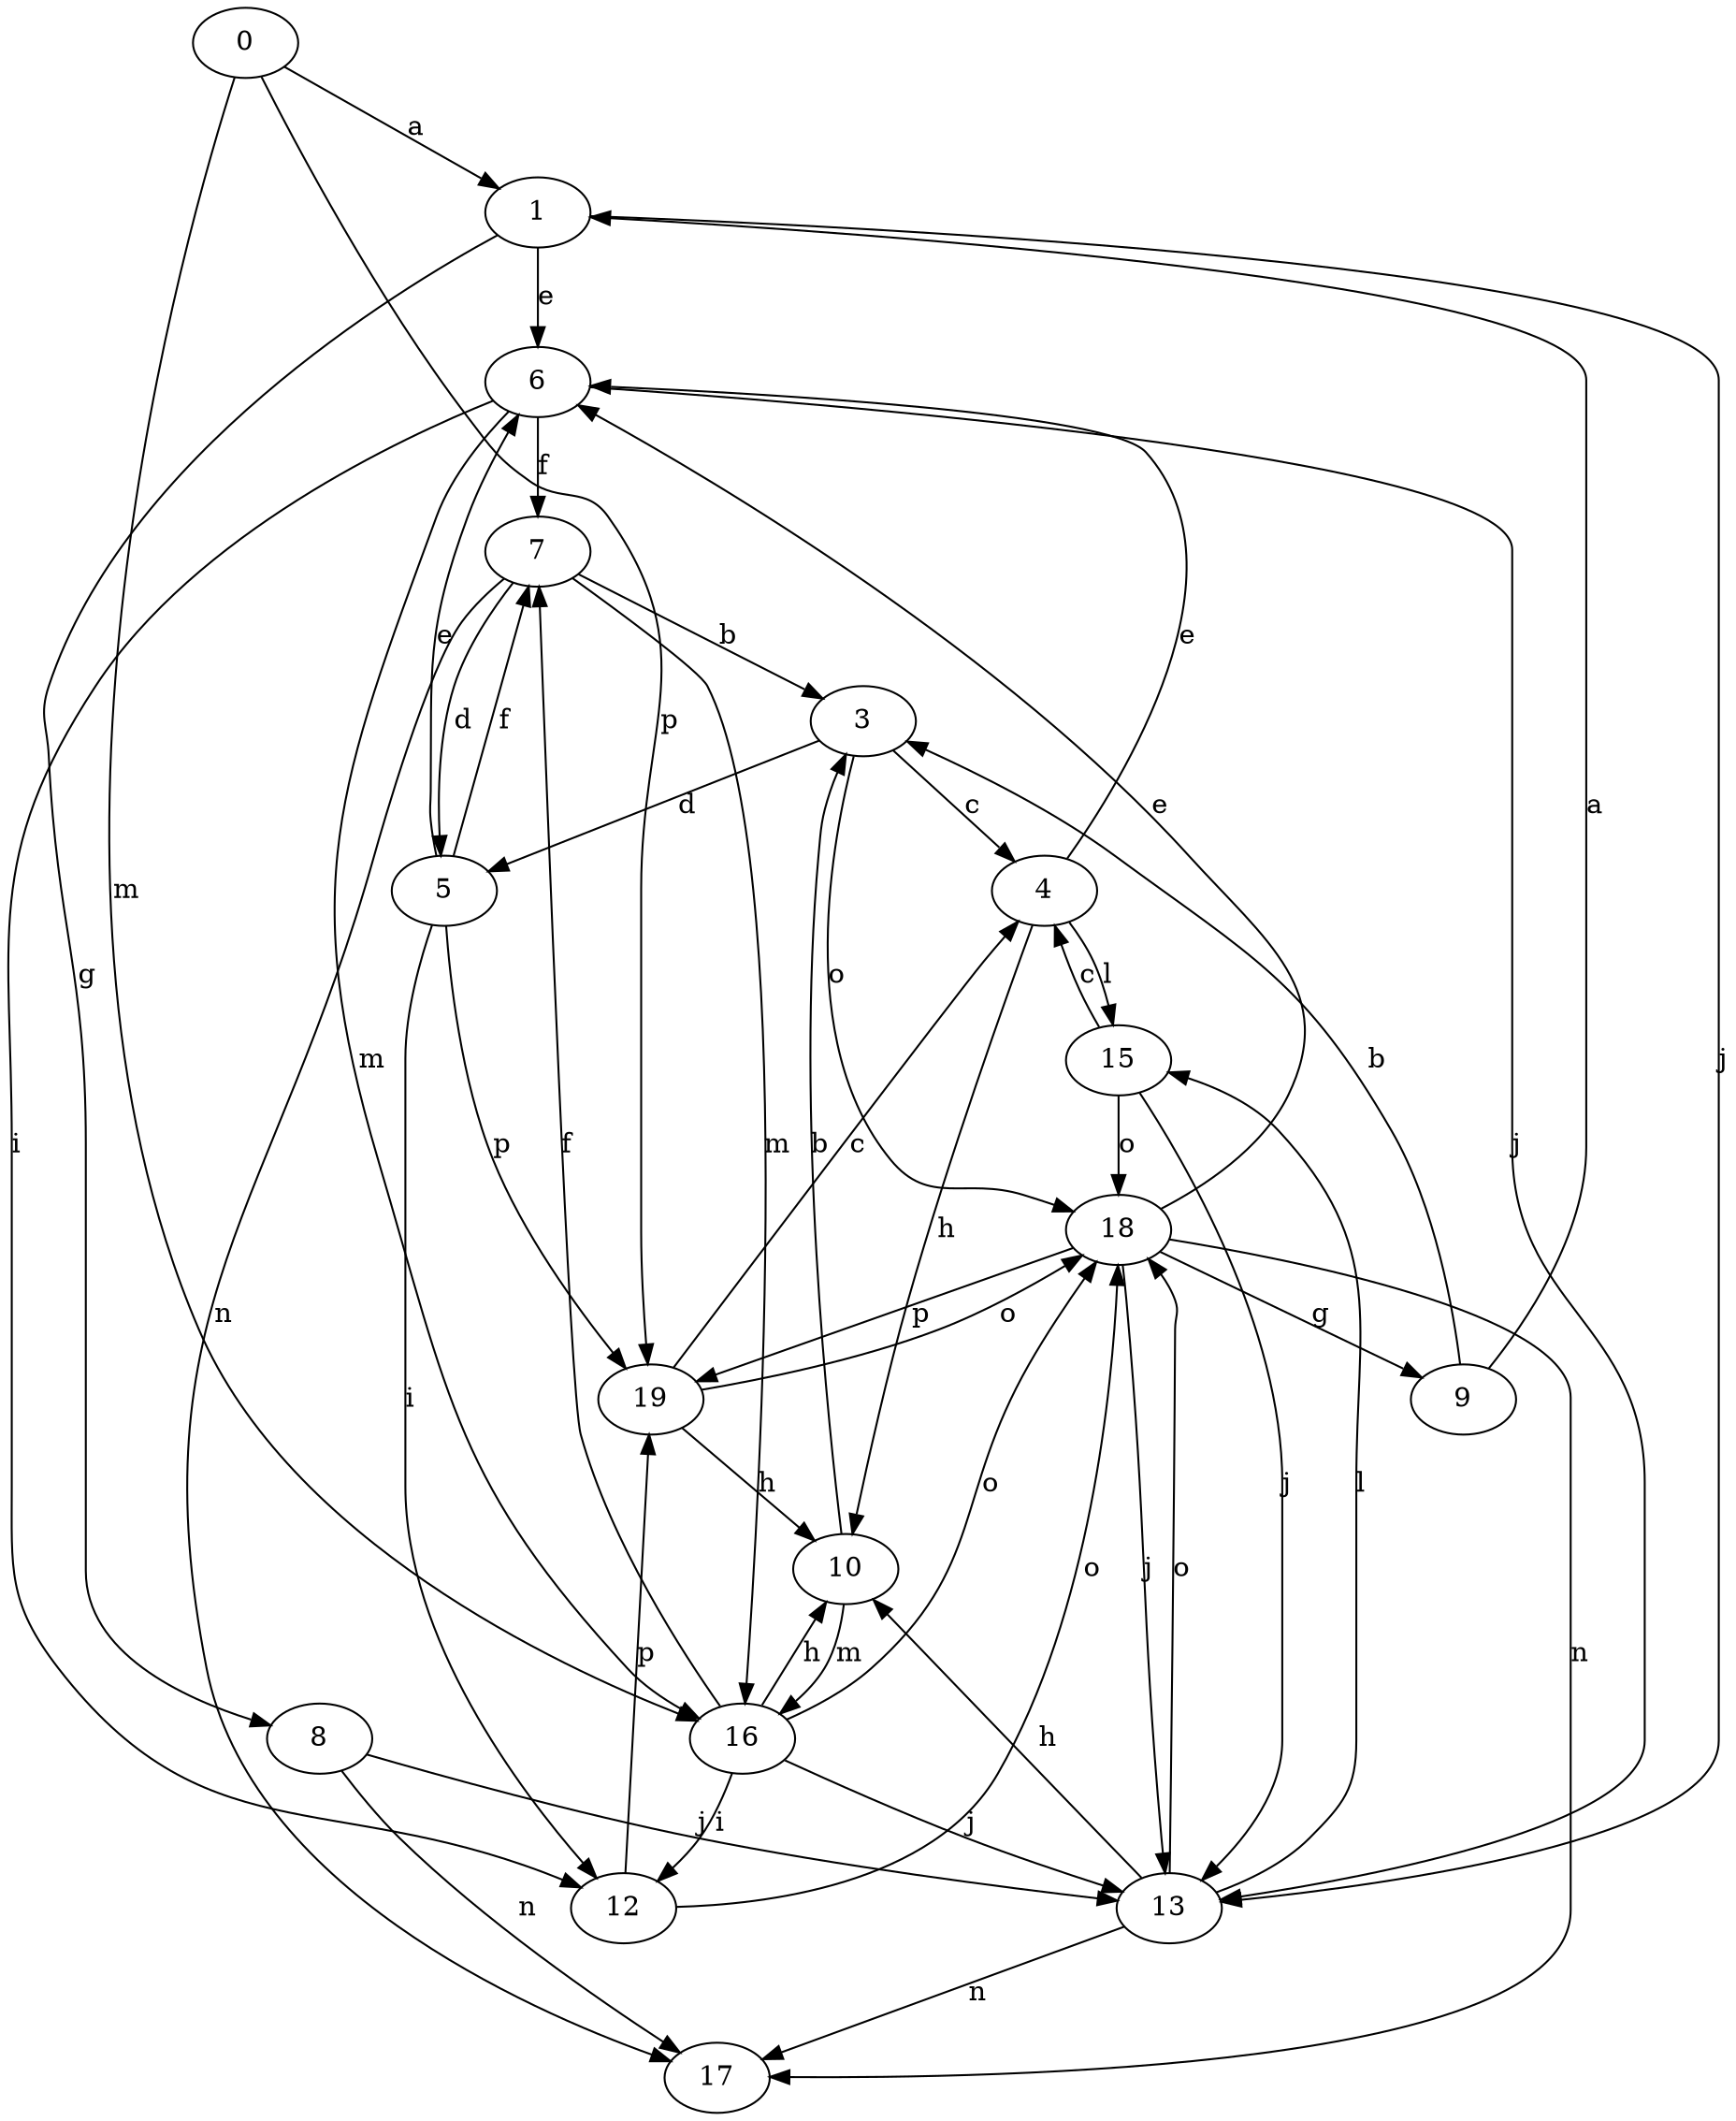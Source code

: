strict digraph  {
0;
1;
3;
4;
5;
6;
7;
8;
9;
10;
12;
13;
15;
16;
17;
18;
19;
0 -> 1  [label=a];
0 -> 16  [label=m];
0 -> 19  [label=p];
1 -> 6  [label=e];
1 -> 8  [label=g];
1 -> 13  [label=j];
3 -> 4  [label=c];
3 -> 5  [label=d];
3 -> 18  [label=o];
4 -> 6  [label=e];
4 -> 10  [label=h];
4 -> 15  [label=l];
5 -> 6  [label=e];
5 -> 7  [label=f];
5 -> 12  [label=i];
5 -> 19  [label=p];
6 -> 7  [label=f];
6 -> 12  [label=i];
6 -> 13  [label=j];
6 -> 16  [label=m];
7 -> 3  [label=b];
7 -> 5  [label=d];
7 -> 16  [label=m];
7 -> 17  [label=n];
8 -> 13  [label=j];
8 -> 17  [label=n];
9 -> 1  [label=a];
9 -> 3  [label=b];
10 -> 3  [label=b];
10 -> 16  [label=m];
12 -> 18  [label=o];
12 -> 19  [label=p];
13 -> 10  [label=h];
13 -> 15  [label=l];
13 -> 17  [label=n];
13 -> 18  [label=o];
15 -> 4  [label=c];
15 -> 13  [label=j];
15 -> 18  [label=o];
16 -> 7  [label=f];
16 -> 10  [label=h];
16 -> 12  [label=i];
16 -> 13  [label=j];
16 -> 18  [label=o];
18 -> 6  [label=e];
18 -> 9  [label=g];
18 -> 13  [label=j];
18 -> 17  [label=n];
18 -> 19  [label=p];
19 -> 4  [label=c];
19 -> 10  [label=h];
19 -> 18  [label=o];
}
